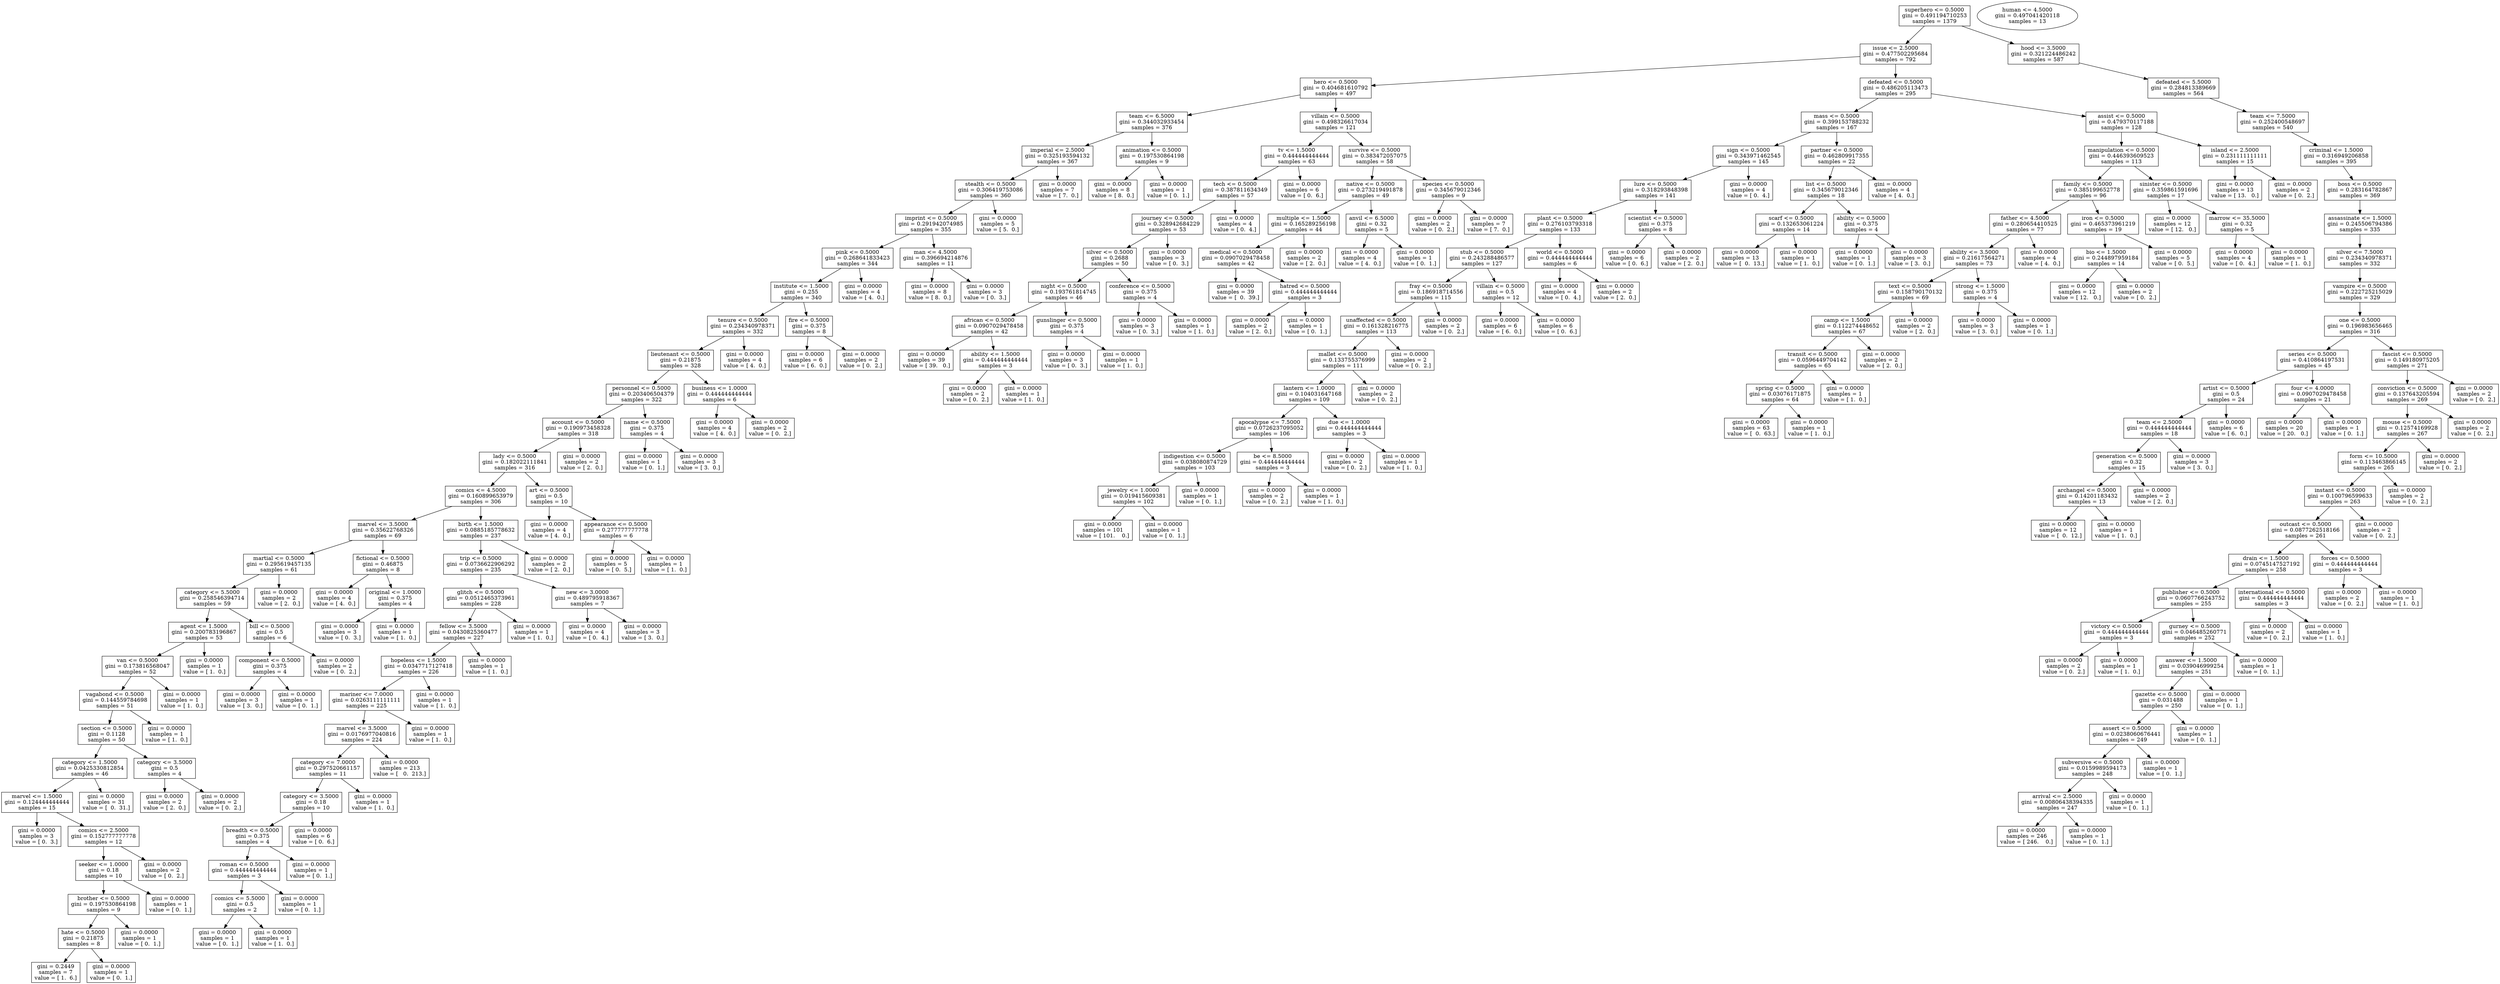 digraph Tree {
0 [label="superhero <= 0.5000\ngini = 0.491194710253\nsamples = 1379", shape="box"] ;
1 [label="issue <= 2.5000\ngini = 0.477502295684\nsamples = 792", shape="box"] ;
0 -> 1 ;
2 [label="hero <= 0.5000\ngini = 0.404681610792\nsamples = 497", shape="box"] ;
1 -> 2 ;
3 [label="team <= 6.5000\ngini = 0.344032933454\nsamples = 376", shape="box"] ;
2 -> 3 ;
4 [label="imperial <= 2.5000\ngini = 0.325193594132\nsamples = 367", shape="box"] ;
3 -> 4 ;
5 [label="stealth <= 0.5000\ngini = 0.306419753086\nsamples = 360", shape="box"] ;
4 -> 5 ;
6 [label="imprint <= 0.5000\ngini = 0.291942074985\nsamples = 355", shape="box"] ;
5 -> 6 ;
7 [label="pink <= 0.5000\ngini = 0.268641833423\nsamples = 344", shape="box"] ;
6 -> 7 ;
8 [label="institute <= 1.5000\ngini = 0.255\nsamples = 340", shape="box"] ;
7 -> 8 ;
9 [label="tenure <= 0.5000\ngini = 0.234340978371\nsamples = 332", shape="box"] ;
8 -> 9 ;
10 [label="lieutenant <= 0.5000\ngini = 0.21875\nsamples = 328", shape="box"] ;
9 -> 10 ;
11 [label="personnel <= 0.5000\ngini = 0.203406504379\nsamples = 322", shape="box"] ;
10 -> 11 ;
12 [label="account <= 0.5000\ngini = 0.190973458328\nsamples = 318", shape="box"] ;
11 -> 12 ;
13 [label="lady <= 0.5000\ngini = 0.182022111841\nsamples = 316", shape="box"] ;
12 -> 13 ;
14 [label="comics <= 4.5000\ngini = 0.160899653979\nsamples = 306", shape="box"] ;
13 -> 14 ;
15 [label="marvel <= 3.5000\ngini = 0.35622768326\nsamples = 69", shape="box"] ;
14 -> 15 ;
16 [label="martial <= 0.5000\ngini = 0.295619457135\nsamples = 61", shape="box"] ;
15 -> 16 ;
17 [label="category <= 5.5000\ngini = 0.258546394714\nsamples = 59", shape="box"] ;
16 -> 17 ;
18 [label="agent <= 1.5000\ngini = 0.200783196867\nsamples = 53", shape="box"] ;
17 -> 18 ;
19 [label="van <= 0.5000\ngini = 0.173816568047\nsamples = 52", shape="box"] ;
18 -> 19 ;
20 [label="vagabond <= 0.5000\ngini = 0.144559784698\nsamples = 51", shape="box"] ;
19 -> 20 ;
21 [label="section <= 0.5000\ngini = 0.1128\nsamples = 50", shape="box"] ;
20 -> 21 ;
22 [label="category <= 1.5000\ngini = 0.0425330812854\nsamples = 46", shape="box"] ;
21 -> 22 ;
23 [label="marvel <= 1.5000\ngini = 0.124444444444\nsamples = 15", shape="box"] ;
22 -> 23 ;
24 [label="gini = 0.0000\nsamples = 3\nvalue = [ 0.  3.]", shape="box"] ;
23 -> 24 ;
25 [label="comics <= 2.5000\ngini = 0.152777777778\nsamples = 12", shape="box"] ;
23 -> 25 ;
26 [label="seeker <= 1.0000\ngini = 0.18\nsamples = 10", shape="box"] ;
25 -> 26 ;
27 [label="brother <= 0.5000\ngini = 0.197530864198\nsamples = 9", shape="box"] ;
26 -> 27 ;
28 [label="hate <= 0.5000\ngini = 0.21875\nsamples = 8", shape="box"] ;
27 -> 28 ;
29 [label="gini = 0.2449\nsamples = 7\nvalue = [ 1.  6.]", shape="box"] ;
28 -> 29 ;
30 [label="gini = 0.0000\nsamples = 1\nvalue = [ 0.  1.]", shape="box"] ;
28 -> 30 ;
31 [label="gini = 0.0000\nsamples = 1\nvalue = [ 0.  1.]", shape="box"] ;
27 -> 31 ;
32 [label="gini = 0.0000\nsamples = 1\nvalue = [ 0.  1.]", shape="box"] ;
26 -> 32 ;
33 [label="gini = 0.0000\nsamples = 2\nvalue = [ 0.  2.]", shape="box"] ;
25 -> 33 ;
34 [label="gini = 0.0000\nsamples = 31\nvalue = [  0.  31.]", shape="box"] ;
22 -> 34 ;
35 [label="category <= 3.5000\ngini = 0.5\nsamples = 4", shape="box"] ;
21 -> 35 ;
36 [label="gini = 0.0000\nsamples = 2\nvalue = [ 2.  0.]", shape="box"] ;
35 -> 36 ;
37 [label="gini = 0.0000\nsamples = 2\nvalue = [ 0.  2.]", shape="box"] ;
35 -> 37 ;
38 [label="gini = 0.0000\nsamples = 1\nvalue = [ 1.  0.]", shape="box"] ;
20 -> 38 ;
39 [label="gini = 0.0000\nsamples = 1\nvalue = [ 1.  0.]", shape="box"] ;
19 -> 39 ;
40 [label="gini = 0.0000\nsamples = 1\nvalue = [ 1.  0.]", shape="box"] ;
18 -> 40 ;
41 [label="bill <= 0.5000\ngini = 0.5\nsamples = 6", shape="box"] ;
17 -> 41 ;
42 [label="component <= 0.5000\ngini = 0.375\nsamples = 4", shape="box"] ;
41 -> 42 ;
43 [label="gini = 0.0000\nsamples = 3\nvalue = [ 3.  0.]", shape="box"] ;
42 -> 43 ;
44 [label="gini = 0.0000\nsamples = 1\nvalue = [ 0.  1.]", shape="box"] ;
42 -> 44 ;
45 [label="gini = 0.0000\nsamples = 2\nvalue = [ 0.  2.]", shape="box"] ;
41 -> 45 ;
46 [label="gini = 0.0000\nsamples = 2\nvalue = [ 2.  0.]", shape="box"] ;
16 -> 46 ;
47 [label="fictional <= 0.5000\ngini = 0.46875\nsamples = 8", shape="box"] ;
15 -> 47 ;
48 [label="gini = 0.0000\nsamples = 4\nvalue = [ 4.  0.]", shape="box"] ;
47 -> 48 ;
49 [label="original <= 1.0000\ngini = 0.375\nsamples = 4", shape="box"] ;
47 -> 49 ;
50 [label="gini = 0.0000\nsamples = 3\nvalue = [ 0.  3.]", shape="box"] ;
49 -> 50 ;
51 [label="gini = 0.0000\nsamples = 1\nvalue = [ 1.  0.]", shape="box"] ;
49 -> 51 ;
52 [label="birth <= 1.5000\ngini = 0.0885185778632\nsamples = 237", shape="box"] ;
14 -> 52 ;
53 [label="trip <= 0.5000\ngini = 0.0736622906292\nsamples = 235", shape="box"] ;
52 -> 53 ;
54 [label="glitch <= 0.5000\ngini = 0.0512465373961\nsamples = 228", shape="box"] ;
53 -> 54 ;
55 [label="fellow <= 3.5000\ngini = 0.0430825360477\nsamples = 227", shape="box"] ;
54 -> 55 ;
56 [label="hopeless <= 1.5000\ngini = 0.0347717127418\nsamples = 226", shape="box"] ;
55 -> 56 ;
57 [label="mariner <= 7.0000\ngini = 0.0263111111111\nsamples = 225", shape="box"] ;
56 -> 57 ;
58 [label="marvel <= 3.5000\ngini = 0.0176977040816\nsamples = 224", shape="box"] ;
57 -> 58 ;
59 [label="category <= 7.0000\ngini = 0.297520661157\nsamples = 11", shape="box"] ;
58 -> 59 ;
60 [label="category <= 3.5000\ngini = 0.18\nsamples = 10", shape="box"] ;
59 -> 60 ;
61 [label="breadth <= 0.5000\ngini = 0.375\nsamples = 4", shape="box"] ;
60 -> 61 ;
62 [label="roman <= 0.5000\ngini = 0.444444444444\nsamples = 3", shape="box"] ;
61 -> 62 ;
63 [label="comics <= 5.5000\ngini = 0.5\nsamples = 2", shape="box"] ;
62 -> 63 ;
64 [label="gini = 0.0000\nsamples = 1\nvalue = [ 0.  1.]", shape="box"] ;
63 -> 64 ;
65 [label="gini = 0.0000\nsamples = 1\nvalue = [ 1.  0.]", shape="box"] ;
63 -> 65 ;
66 [label="gini = 0.0000\nsamples = 1\nvalue = [ 0.  1.]", shape="box"] ;
62 -> 66 ;
67 [label="gini = 0.0000\nsamples = 1\nvalue = [ 0.  1.]", shape="box"] ;
61 -> 67 ;
68 [label="gini = 0.0000\nsamples = 6\nvalue = [ 0.  6.]", shape="box"] ;
60 -> 68 ;
69 [label="gini = 0.0000\nsamples = 1\nvalue = [ 1.  0.]", shape="box"] ;
59 -> 69 ;
70 [label="gini = 0.0000\nsamples = 213\nvalue = [   0.  213.]", shape="box"] ;
58 -> 70 ;
71 [label="gini = 0.0000\nsamples = 1\nvalue = [ 1.  0.]", shape="box"] ;
57 -> 71 ;
72 [label="gini = 0.0000\nsamples = 1\nvalue = [ 1.  0.]", shape="box"] ;
56 -> 72 ;
73 [label="gini = 0.0000\nsamples = 1\nvalue = [ 1.  0.]", shape="box"] ;
55 -> 73 ;
74 [label="gini = 0.0000\nsamples = 1\nvalue = [ 1.  0.]", shape="box"] ;
54 -> 74 ;
75 [label="new <= 3.0000\ngini = 0.489795918367\nsamples = 7", shape="box"] ;
53 -> 75 ;
76 [label="gini = 0.0000\nsamples = 4\nvalue = [ 0.  4.]", shape="box"] ;
75 -> 76 ;
77 [label="gini = 0.0000\nsamples = 3\nvalue = [ 3.  0.]", shape="box"] ;
75 -> 77 ;
78 [label="gini = 0.0000\nsamples = 2\nvalue = [ 2.  0.]", shape="box"] ;
52 -> 78 ;
79 [label="art <= 0.5000\ngini = 0.5\nsamples = 10", shape="box"] ;
13 -> 79 ;
80 [label="gini = 0.0000\nsamples = 4\nvalue = [ 4.  0.]", shape="box"] ;
79 -> 80 ;
81 [label="appearance <= 0.5000\ngini = 0.277777777778\nsamples = 6", shape="box"] ;
79 -> 81 ;
82 [label="gini = 0.0000\nsamples = 5\nvalue = [ 0.  5.]", shape="box"] ;
81 -> 82 ;
83 [label="gini = 0.0000\nsamples = 1\nvalue = [ 1.  0.]", shape="box"] ;
81 -> 83 ;
84 [label="gini = 0.0000\nsamples = 2\nvalue = [ 2.  0.]", shape="box"] ;
12 -> 84 ;
85 [label="name <= 0.5000\ngini = 0.375\nsamples = 4", shape="box"] ;
11 -> 85 ;
86 [label="gini = 0.0000\nsamples = 1\nvalue = [ 0.  1.]", shape="box"] ;
85 -> 86 ;
87 [label="gini = 0.0000\nsamples = 3\nvalue = [ 3.  0.]", shape="box"] ;
85 -> 87 ;
88 [label="business <= 1.0000\ngini = 0.444444444444\nsamples = 6", shape="box"] ;
10 -> 88 ;
89 [label="gini = 0.0000\nsamples = 4\nvalue = [ 4.  0.]", shape="box"] ;
88 -> 89 ;
90 [label="gini = 0.0000\nsamples = 2\nvalue = [ 0.  2.]", shape="box"] ;
88 -> 90 ;
91 [label="gini = 0.0000\nsamples = 4\nvalue = [ 4.  0.]", shape="box"] ;
9 -> 91 ;
92 [label="fire <= 0.5000\ngini = 0.375\nsamples = 8", shape="box"] ;
8 -> 92 ;
93 [label="gini = 0.0000\nsamples = 6\nvalue = [ 6.  0.]", shape="box"] ;
92 -> 93 ;
94 [label="gini = 0.0000\nsamples = 2\nvalue = [ 0.  2.]", shape="box"] ;
92 -> 94 ;
95 [label="gini = 0.0000\nsamples = 4\nvalue = [ 4.  0.]", shape="box"] ;
7 -> 95 ;
96 [label="man <= 4.5000\ngini = 0.396694214876\nsamples = 11", shape="box"] ;
6 -> 96 ;
97 [label="gini = 0.0000\nsamples = 8\nvalue = [ 8.  0.]", shape="box"] ;
96 -> 97 ;
98 [label="gini = 0.0000\nsamples = 3\nvalue = [ 0.  3.]", shape="box"] ;
96 -> 98 ;
99 [label="gini = 0.0000\nsamples = 5\nvalue = [ 5.  0.]", shape="box"] ;
5 -> 99 ;
100 [label="gini = 0.0000\nsamples = 7\nvalue = [ 7.  0.]", shape="box"] ;
4 -> 100 ;
101 [label="animation <= 0.5000\ngini = 0.197530864198\nsamples = 9", shape="box"] ;
3 -> 101 ;
102 [label="gini = 0.0000\nsamples = 8\nvalue = [ 8.  0.]", shape="box"] ;
101 -> 102 ;
103 [label="gini = 0.0000\nsamples = 1\nvalue = [ 0.  1.]", shape="box"] ;
101 -> 103 ;
104 [label="villain <= 0.5000\ngini = 0.498326617034\nsamples = 121", shape="box"] ;
2 -> 104 ;
105 [label="tv <= 1.5000\ngini = 0.444444444444\nsamples = 63", shape="box"] ;
104 -> 105 ;
106 [label="tech <= 0.5000\ngini = 0.387811634349\nsamples = 57", shape="box"] ;
105 -> 106 ;
107 [label="journey <= 0.5000\ngini = 0.328942684229\nsamples = 53", shape="box"] ;
106 -> 107 ;
108 [label="silver <= 0.5000\ngini = 0.2688\nsamples = 50", shape="box"] ;
107 -> 108 ;
109 [label="night <= 0.5000\ngini = 0.193761814745\nsamples = 46", shape="box"] ;
108 -> 109 ;
110 [label="african <= 0.5000\ngini = 0.0907029478458\nsamples = 42", shape="box"] ;
109 -> 110 ;
111 [label="gini = 0.0000\nsamples = 39\nvalue = [ 39.   0.]", shape="box"] ;
110 -> 111 ;
112 [label="ability <= 1.5000\ngini = 0.444444444444\nsamples = 3", shape="box"] ;
110 -> 112 ;
113 [label="gini = 0.0000\nsamples = 2\nvalue = [ 0.  2.]", shape="box"] ;
112 -> 113 ;
114 [label="gini = 0.0000\nsamples = 1\nvalue = [ 1.  0.]", shape="box"] ;
112 -> 114 ;
115 [label="gunslinger <= 0.5000\ngini = 0.375\nsamples = 4", shape="box"] ;
109 -> 115 ;
116 [label="gini = 0.0000\nsamples = 3\nvalue = [ 0.  3.]", shape="box"] ;
115 -> 116 ;
117 [label="gini = 0.0000\nsamples = 1\nvalue = [ 1.  0.]", shape="box"] ;
115 -> 117 ;
118 [label="conference <= 0.5000\ngini = 0.375\nsamples = 4", shape="box"] ;
108 -> 118 ;
119 [label="gini = 0.0000\nsamples = 3\nvalue = [ 0.  3.]", shape="box"] ;
118 -> 119 ;
120 [label="gini = 0.0000\nsamples = 1\nvalue = [ 1.  0.]", shape="box"] ;
118 -> 120 ;
121 [label="gini = 0.0000\nsamples = 3\nvalue = [ 0.  3.]", shape="box"] ;
107 -> 121 ;
122 [label="gini = 0.0000\nsamples = 4\nvalue = [ 0.  4.]", shape="box"] ;
106 -> 122 ;
123 [label="gini = 0.0000\nsamples = 6\nvalue = [ 0.  6.]", shape="box"] ;
105 -> 123 ;
124 [label="survive <= 0.5000\ngini = 0.383472057075\nsamples = 58", shape="box"] ;
104 -> 124 ;
125 [label="native <= 0.5000\ngini = 0.273219491878\nsamples = 49", shape="box"] ;
124 -> 125 ;
126 [label="multiple <= 1.5000\ngini = 0.165289256198\nsamples = 44", shape="box"] ;
125 -> 126 ;
127 [label="medical <= 0.5000\ngini = 0.0907029478458\nsamples = 42", shape="box"] ;
126 -> 127 ;
128 [label="gini = 0.0000\nsamples = 39\nvalue = [  0.  39.]", shape="box"] ;
127 -> 128 ;
129 [label="hatred <= 0.5000\ngini = 0.444444444444\nsamples = 3", shape="box"] ;
127 -> 129 ;
130 [label="gini = 0.0000\nsamples = 2\nvalue = [ 2.  0.]", shape="box"] ;
129 -> 130 ;
131 [label="gini = 0.0000\nsamples = 1\nvalue = [ 0.  1.]", shape="box"] ;
129 -> 131 ;
132 [label="gini = 0.0000\nsamples = 2\nvalue = [ 2.  0.]", shape="box"] ;
126 -> 132 ;
133 [label="anvil <= 6.5000\ngini = 0.32\nsamples = 5", shape="box"] ;
125 -> 133 ;
134 [label="gini = 0.0000\nsamples = 4\nvalue = [ 4.  0.]", shape="box"] ;
133 -> 134 ;
135 [label="gini = 0.0000\nsamples = 1\nvalue = [ 0.  1.]", shape="box"] ;
133 -> 135 ;
136 [label="species <= 0.5000\ngini = 0.345679012346\nsamples = 9", shape="box"] ;
124 -> 136 ;
137 [label="gini = 0.0000\nsamples = 2\nvalue = [ 0.  2.]", shape="box"] ;
136 -> 137 ;
138 [label="gini = 0.0000\nsamples = 7\nvalue = [ 7.  0.]", shape="box"] ;
136 -> 138 ;
139 [label="defeated <= 0.5000\ngini = 0.486205113473\nsamples = 295", shape="box"] ;
1 -> 139 ;
140 [label="mass <= 0.5000\ngini = 0.399153788232\nsamples = 167", shape="box"] ;
139 -> 140 ;
141 [label="sign <= 0.5000\ngini = 0.343971462545\nsamples = 145", shape="box"] ;
140 -> 141 ;
142 [label="lure <= 0.5000\ngini = 0.318293848398\nsamples = 141", shape="box"] ;
141 -> 142 ;
143 [label="plant <= 0.5000\ngini = 0.276103793318\nsamples = 133", shape="box"] ;
142 -> 143 ;
144 [label="stub <= 0.5000\ngini = 0.243288486577\nsamples = 127", shape="box"] ;
143 -> 144 ;
145 [label="fray <= 0.5000\ngini = 0.186918714556\nsamples = 115", shape="box"] ;
144 -> 145 ;
146 [label="unaffected <= 0.5000\ngini = 0.161328216775\nsamples = 113", shape="box"] ;
145 -> 146 ;
147 [label="mallet <= 0.5000\ngini = 0.133755376999\nsamples = 111", shape="box"] ;
146 -> 147 ;
148 [label="lantern <= 1.0000\ngini = 0.104031647168\nsamples = 109", shape="box"] ;
147 -> 148 ;
149 [label="apocalypse <= 7.5000\ngini = 0.0726237095052\nsamples = 106", shape="box"] ;
148 -> 149 ;
150 [label="indigestion <= 0.5000\ngini = 0.038080874729\nsamples = 103", shape="box"] ;
149 -> 150 ;
151 [label="jewelry <= 1.0000\ngini = 0.019415609381\nsamples = 102", shape="box"] ;
150 -> 151 ;
152 [label="gini = 0.0000\nsamples = 101\nvalue = [ 101.    0.]", shape="box"] ;
151 -> 152 ;
153 [label="gini = 0.0000\nsamples = 1\nvalue = [ 0.  1.]", shape="box"] ;
151 -> 153 ;
154 [label="gini = 0.0000\nsamples = 1\nvalue = [ 0.  1.]", shape="box"] ;
150 -> 154 ;
155 [label="be <= 8.5000\ngini = 0.444444444444\nsamples = 3", shape="box"] ;
149 -> 155 ;
156 [label="gini = 0.0000\nsamples = 2\nvalue = [ 0.  2.]", shape="box"] ;
155 -> 156 ;
157 [label="gini = 0.0000\nsamples = 1\nvalue = [ 1.  0.]", shape="box"] ;
155 -> 157 ;
158 [label="due <= 1.0000\ngini = 0.444444444444\nsamples = 3", shape="box"] ;
148 -> 158 ;
159 [label="gini = 0.0000\nsamples = 2\nvalue = [ 0.  2.]", shape="box"] ;
158 -> 159 ;
160 [label="gini = 0.0000\nsamples = 1\nvalue = [ 1.  0.]", shape="box"] ;
158 -> 160 ;
161 [label="gini = 0.0000\nsamples = 2\nvalue = [ 0.  2.]", shape="box"] ;
147 -> 161 ;
162 [label="gini = 0.0000\nsamples = 2\nvalue = [ 0.  2.]", shape="box"] ;
146 -> 162 ;
163 [label="gini = 0.0000\nsamples = 2\nvalue = [ 0.  2.]", shape="box"] ;
145 -> 163 ;
164 [label="villain <= 0.5000\ngini = 0.5\nsamples = 12", shape="box"] ;
144 -> 164 ;
165 [label="gini = 0.0000\nsamples = 6\nvalue = [ 6.  0.]", shape="box"] ;
164 -> 165 ;
166 [label="gini = 0.0000\nsamples = 6\nvalue = [ 0.  6.]", shape="box"] ;
164 -> 166 ;
167 [label="world <= 0.5000\ngini = 0.444444444444\nsamples = 6", shape="box"] ;
143 -> 167 ;
168 [label="gini = 0.0000\nsamples = 4\nvalue = [ 0.  4.]", shape="box"] ;
167 -> 168 ;
169 [label="gini = 0.0000\nsamples = 2\nvalue = [ 2.  0.]", shape="box"] ;
167 -> 169 ;
170 [label="scientist <= 0.5000\ngini = 0.375\nsamples = 8", shape="box"] ;
142 -> 170 ;
171 [label="gini = 0.0000\nsamples = 6\nvalue = [ 0.  6.]", shape="box"] ;
170 -> 171 ;
172 [label="gini = 0.0000\nsamples = 2\nvalue = [ 2.  0.]", shape="box"] ;
170 -> 172 ;
173 [label="gini = 0.0000\nsamples = 4\nvalue = [ 0.  4.]", shape="box"] ;
141 -> 173 ;
174 [label="partner <= 0.5000\ngini = 0.462809917355\nsamples = 22", shape="box"] ;
140 -> 174 ;
175 [label="list <= 0.5000\ngini = 0.345679012346\nsamples = 18", shape="box"] ;
174 -> 175 ;
176 [label="scarf <= 0.5000\ngini = 0.132653061224\nsamples = 14", shape="box"] ;
175 -> 176 ;
177 [label="gini = 0.0000\nsamples = 13\nvalue = [  0.  13.]", shape="box"] ;
176 -> 177 ;
178 [label="gini = 0.0000\nsamples = 1\nvalue = [ 1.  0.]", shape="box"] ;
176 -> 178 ;
179 [label="ability <= 0.5000\ngini = 0.375\nsamples = 4", shape="box"] ;
175 -> 179 ;
180 [label="gini = 0.0000\nsamples = 1\nvalue = [ 0.  1.]", shape="box"] ;
179 -> 180 ;
181 [label="gini = 0.0000\nsamples = 3\nvalue = [ 3.  0.]", shape="box"] ;
179 -> 181 ;
182 [label="gini = 0.0000\nsamples = 4\nvalue = [ 4.  0.]", shape="box"] ;
174 -> 182 ;
183 [label="assist <= 0.5000\ngini = 0.479370117188\nsamples = 128", shape="box"] ;
139 -> 183 ;
184 [label="manipulation <= 0.5000\ngini = 0.446393609523\nsamples = 113", shape="box"] ;
183 -> 184 ;
185 [label="family <= 0.5000\ngini = 0.385199652778\nsamples = 96", shape="box"] ;
184 -> 185 ;
186 [label="father <= 4.5000\ngini = 0.280654410525\nsamples = 77", shape="box"] ;
185 -> 186 ;
187 [label="ability <= 3.5000\ngini = 0.21617564271\nsamples = 73", shape="box"] ;
186 -> 187 ;
188 [label="text <= 0.5000\ngini = 0.158790170132\nsamples = 69", shape="box"] ;
187 -> 188 ;
189 [label="camp <= 1.5000\ngini = 0.112274448652\nsamples = 67", shape="box"] ;
188 -> 189 ;
190 [label="transit <= 0.5000\ngini = 0.0596449704142\nsamples = 65", shape="box"] ;
189 -> 190 ;
191 [label="spring <= 0.5000\ngini = 0.03076171875\nsamples = 64", shape="box"] ;
190 -> 191 ;
192 [label="gini = 0.0000\nsamples = 63\nvalue = [  0.  63.]", shape="box"] ;
191 -> 192 ;
193 [label="gini = 0.0000\nsamples = 1\nvalue = [ 1.  0.]", shape="box"] ;
191 -> 193 ;
194 [label="gini = 0.0000\nsamples = 1\nvalue = [ 1.  0.]", shape="box"] ;
190 -> 194 ;
195 [label="gini = 0.0000\nsamples = 2\nvalue = [ 2.  0.]", shape="box"] ;
189 -> 195 ;
196 [label="gini = 0.0000\nsamples = 2\nvalue = [ 2.  0.]", shape="box"] ;
188 -> 196 ;
197 [label="strong <= 1.5000\ngini = 0.375\nsamples = 4", shape="box"] ;
187 -> 197 ;
198 [label="gini = 0.0000\nsamples = 3\nvalue = [ 3.  0.]", shape="box"] ;
197 -> 198 ;
199 [label="gini = 0.0000\nsamples = 1\nvalue = [ 0.  1.]", shape="box"] ;
197 -> 199 ;
200 [label="gini = 0.0000\nsamples = 4\nvalue = [ 4.  0.]", shape="box"] ;
186 -> 200 ;
201 [label="iron <= 0.5000\ngini = 0.465373961219\nsamples = 19", shape="box"] ;
185 -> 201 ;
202 [label="bio <= 1.5000\ngini = 0.244897959184\nsamples = 14", shape="box"] ;
201 -> 202 ;
203 [label="gini = 0.0000\nsamples = 12\nvalue = [ 12.   0.]", shape="box"] ;
202 -> 203 ;
204 [label="gini = 0.0000\nsamples = 2\nvalue = [ 0.  2.]", shape="box"] ;
202 -> 204 ;
205 [label="gini = 0.0000\nsamples = 5\nvalue = [ 0.  5.]", shape="box"] ;
201 -> 205 ;
206 [label="sinister <= 0.5000\ngini = 0.359861591696\nsamples = 17", shape="box"] ;
184 -> 206 ;
207 [label="gini = 0.0000\nsamples = 12\nvalue = [ 12.   0.]", shape="box"] ;
206 -> 207 ;
208 [label="marrow <= 35.5000\ngini = 0.32\nsamples = 5", shape="box"] ;
206 -> 208 ;
209 [label="gini = 0.0000\nsamples = 4\nvalue = [ 0.  4.]", shape="box"] ;
208 -> 209 ;
210 [label="gini = 0.0000\nsamples = 1\nvalue = [ 1.  0.]", shape="box"] ;
208 -> 210 ;
211 [label="island <= 2.5000\ngini = 0.231111111111\nsamples = 15", shape="box"] ;
183 -> 211 ;
212 [label="gini = 0.0000\nsamples = 13\nvalue = [ 13.   0.]", shape="box"] ;
211 -> 212 ;
213 [label="gini = 0.0000\nsamples = 2\nvalue = [ 0.  2.]", shape="box"] ;
211 -> 213 ;
214 [label="hood <= 3.5000\ngini = 0.321224486242\nsamples = 587", shape="box"] ;
0 -> 214 ;
215 [label="defeated <= 5.5000\ngini = 0.284813389669\nsamples = 564", shape="box"] ;
214 -> 215 ;
216 [label="team <= 7.5000\ngini = 0.252400548697\nsamples = 540", shape="box"] ;
215 -> 216 ;
217 [label="criminal <= 1.5000\ngini = 0.316949206858\nsamples = 395", shape="box"] ;
216 -> 217 ;
218 [label="boss <= 0.5000\ngini = 0.283164782867\nsamples = 369", shape="box"] ;
217 -> 218 ;
219 [label="assassinate <= 1.5000\ngini = 0.245506794386\nsamples = 335", shape="box"] ;
218 -> 219 ;
220 [label="silver <= 7.5000\ngini = 0.234340978371\nsamples = 332", shape="box"] ;
219 -> 220 ;
221 [label="vampire <= 0.5000\ngini = 0.222725215029\nsamples = 329", shape="box"] ;
220 -> 221 ;
222 [label="one <= 0.5000\ngini = 0.196983656465\nsamples = 316", shape="box"] ;
221 -> 222 ;
223 [label="series <= 0.5000\ngini = 0.410864197531\nsamples = 45", shape="box"] ;
222 -> 223 ;
224 [label="artist <= 0.5000\ngini = 0.5\nsamples = 24", shape="box"] ;
223 -> 224 ;
225 [label="team <= 2.5000\ngini = 0.444444444444\nsamples = 18", shape="box"] ;
224 -> 225 ;
226 [label="generation <= 0.5000\ngini = 0.32\nsamples = 15", shape="box"] ;
225 -> 226 ;
227 [label="archangel <= 0.5000\ngini = 0.14201183432\nsamples = 13", shape="box"] ;
226 -> 227 ;
228 [label="gini = 0.0000\nsamples = 12\nvalue = [  0.  12.]", shape="box"] ;
227 -> 228 ;
229 [label="gini = 0.0000\nsamples = 1\nvalue = [ 1.  0.]", shape="box"] ;
227 -> 229 ;
230 [label="gini = 0.0000\nsamples = 2\nvalue = [ 2.  0.]", shape="box"] ;
226 -> 230 ;
231 [label="gini = 0.0000\nsamples = 3\nvalue = [ 3.  0.]", shape="box"] ;
225 -> 231 ;
232 [label="gini = 0.0000\nsamples = 6\nvalue = [ 6.  0.]", shape="box"] ;
224 -> 232 ;
233 [label="four <= 4.0000\ngini = 0.0907029478458\nsamples = 21", shape="box"] ;
223 -> 233 ;
234 [label="gini = 0.0000\nsamples = 20\nvalue = [ 20.   0.]", shape="box"] ;
233 -> 234 ;
235 [label="gini = 0.0000\nsamples = 1\nvalue = [ 0.  1.]", shape="box"] ;
233 -> 235 ;
236 [label="fascist <= 0.5000\ngini = 0.149180975205\nsamples = 271", shape="box"] ;
222 -> 236 ;
237 [label="conviction <= 0.5000\ngini = 0.137643205594\nsamples = 269", shape="box"] ;
236 -> 237 ;
238 [label="mouse <= 0.5000\ngini = 0.12574169928\nsamples = 267", shape="box"] ;
237 -> 238 ;
239 [label="form <= 10.5000\ngini = 0.113463866145\nsamples = 265", shape="box"] ;
238 -> 239 ;
240 [label="instant <= 0.5000\ngini = 0.100796599633\nsamples = 263", shape="box"] ;
239 -> 240 ;
241 [label="outcast <= 0.5000\ngini = 0.0877262518166\nsamples = 261", shape="box"] ;
240 -> 241 ;
242 [label="drain <= 1.5000\ngini = 0.0745147527192\nsamples = 258", shape="box"] ;
241 -> 242 ;
243 [label="publisher <= 0.5000\ngini = 0.0607766243752\nsamples = 255", shape="box"] ;
242 -> 243 ;
244 [label="victory <= 0.5000\ngini = 0.444444444444\nsamples = 3", shape="box"] ;
243 -> 244 ;
245 [label="gini = 0.0000\nsamples = 2\nvalue = [ 0.  2.]", shape="box"] ;
244 -> 245 ;
246 [label="gini = 0.0000\nsamples = 1\nvalue = [ 1.  0.]", shape="box"] ;
244 -> 246 ;
247 [label="gurney <= 0.5000\ngini = 0.046485260771\nsamples = 252", shape="box"] ;
243 -> 247 ;
248 [label="answer <= 1.5000\ngini = 0.039046999254\nsamples = 251", shape="box"] ;
247 -> 248 ;
249 [label="gazette <= 0.5000\ngini = 0.031488\nsamples = 250", shape="box"] ;
248 -> 249 ;
250 [label="assert <= 0.5000\ngini = 0.0238060676441\nsamples = 249", shape="box"] ;
249 -> 250 ;
251 [label="subversive <= 0.5000\ngini = 0.0159989594173\nsamples = 248", shape="box"] ;
250 -> 251 ;
252 [label="arrival <= 2.5000\ngini = 0.00806438394335\nsamples = 247", shape="box"] ;
251 -> 252 ;
253 [label="gini = 0.0000\nsamples = 246\nvalue = [ 246.    0.]", shape="box"] ;
252 -> 253 ;
254 [label="gini = 0.0000\nsamples = 1\nvalue = [ 0.  1.]", shape="box"] ;
252 -> 254 ;
255 [label="gini = 0.0000\nsamples = 1\nvalue = [ 0.  1.]", shape="box"] ;
251 -> 255 ;
256 [label="gini = 0.0000\nsamples = 1\nvalue = [ 0.  1.]", shape="box"] ;
250 -> 256 ;
257 [label="gini = 0.0000\nsamples = 1\nvalue = [ 0.  1.]", shape="box"] ;
249 -> 257 ;
258 [label="gini = 0.0000\nsamples = 1\nvalue = [ 0.  1.]", shape="box"] ;
248 -> 258 ;
259 [label="gini = 0.0000\nsamples = 1\nvalue = [ 0.  1.]", shape="box"] ;
247 -> 259 ;
260 [label="international <= 0.5000\ngini = 0.444444444444\nsamples = 3", shape="box"] ;
242 -> 260 ;
261 [label="gini = 0.0000\nsamples = 2\nvalue = [ 0.  2.]", shape="box"] ;
260 -> 261 ;
262 [label="gini = 0.0000\nsamples = 1\nvalue = [ 1.  0.]", shape="box"] ;
260 -> 262 ;
263 [label="forces <= 0.5000\ngini = 0.444444444444\nsamples = 3", shape="box"] ;
241 -> 263 ;
264 [label="gini = 0.0000\nsamples = 2\nvalue = [ 0.  2.]", shape="box"] ;
263 -> 264 ;
265 [label="gini = 0.0000\nsamples = 1\nvalue = [ 1.  0.]", shape="box"] ;
263 -> 265 ;
266 [label="gini = 0.0000\nsamples = 2\nvalue = [ 0.  2.]", shape="box"] ;
240 -> 266 ;
267 [label="gini = 0.0000\nsamples = 2\nvalue = [ 0.  2.]", shape="box"] ;
239 -> 267 ;
268 [label="gini = 0.0000\nsamples = 2\nvalue = [ 0.  2.]", shape="box"] ;
238 -> 268 ;
269 [label="gini = 0.0000\nsamples = 2\nvalue = [ 0.  2.]", shape="box"] ;
237 -> 269 ;
270 [label="gini = 0.0000\nsamples = 2\nvalue = [ 0.  2.]", shape="box"] ;
236 -> 270 ;
271 [label="human <= 4.5000\ngini = 0.497041420118\nsamples = 13"];
}